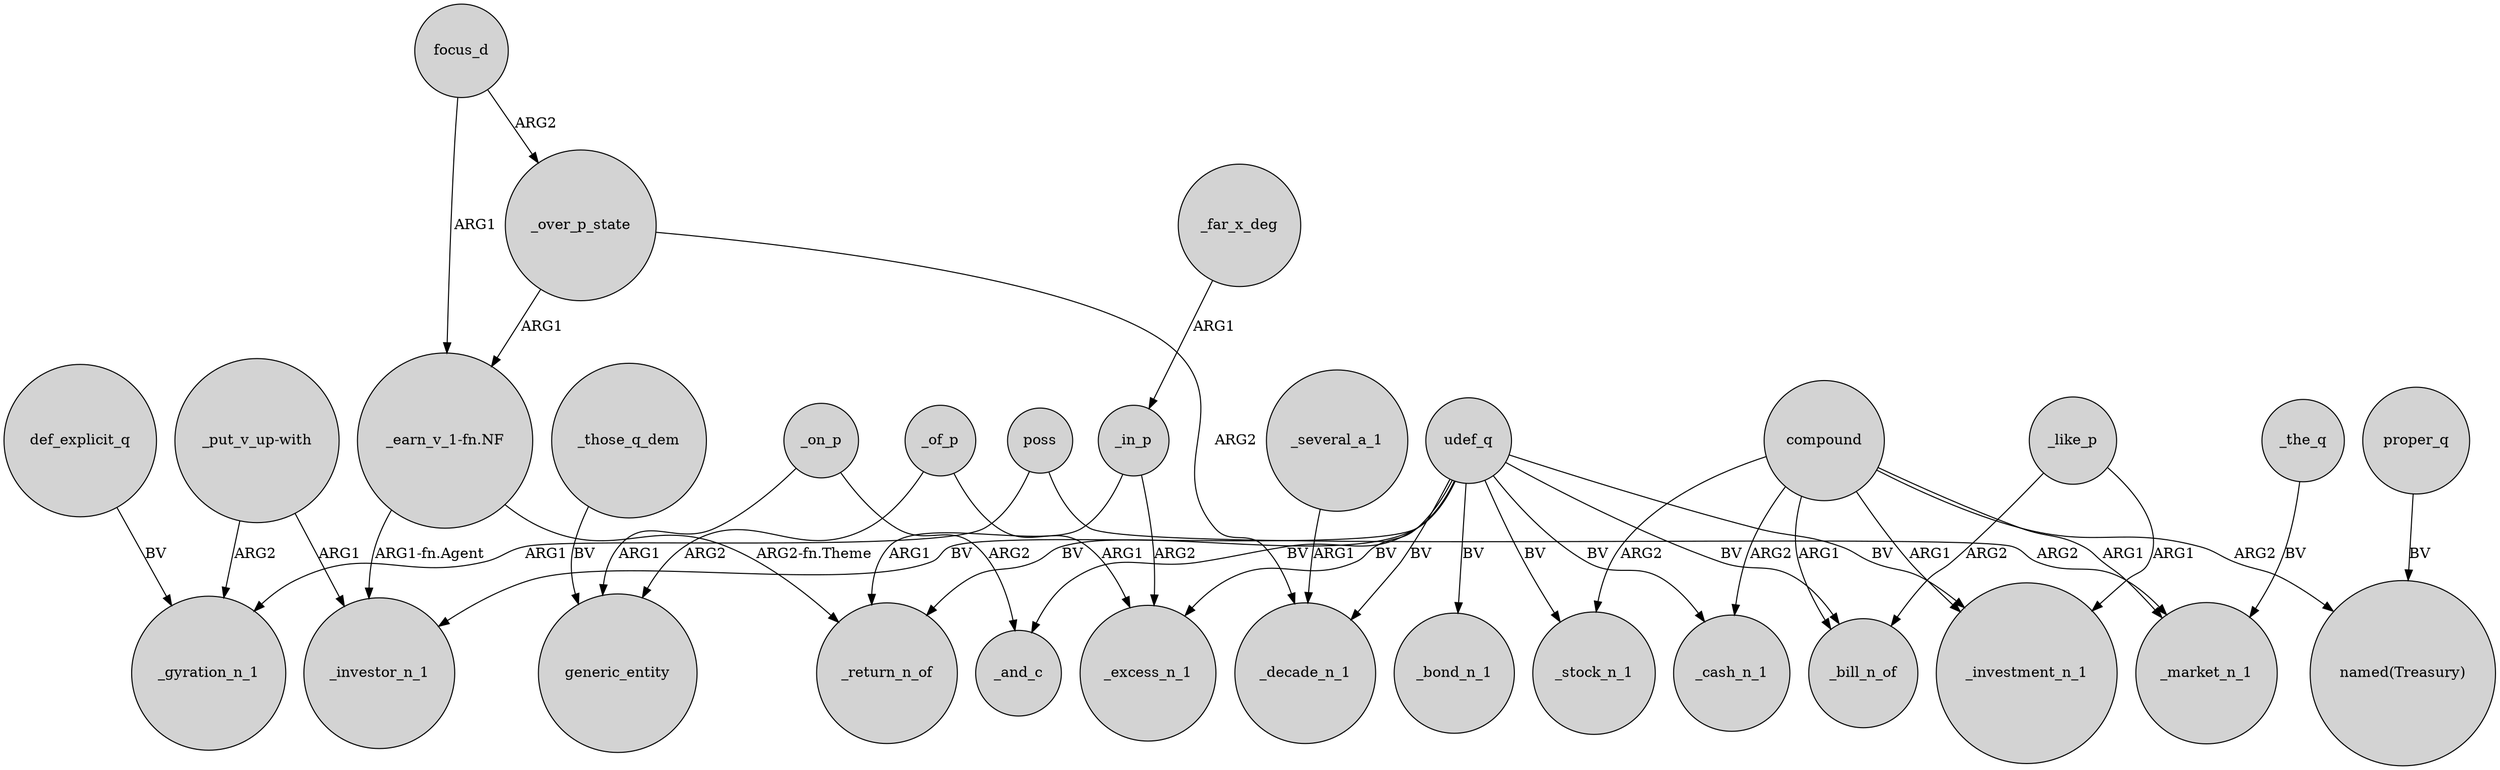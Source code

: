 digraph {
	node [shape=circle style=filled]
	poss -> _gyration_n_1 [label=ARG1]
	_of_p -> generic_entity [label=ARG2]
	udef_q -> _excess_n_1 [label=BV]
	compound -> "named(Treasury)" [label=ARG2]
	compound -> _bill_n_of [label=ARG1]
	focus_d -> "_earn_v_1-fn.NF" [label=ARG1]
	udef_q -> _investor_n_1 [label=BV]
	focus_d -> _over_p_state [label=ARG2]
	udef_q -> _cash_n_1 [label=BV]
	"_earn_v_1-fn.NF" -> _investor_n_1 [label="ARG1-fn.Agent"]
	udef_q -> _return_n_of [label=BV]
	_over_p_state -> "_earn_v_1-fn.NF" [label=ARG1]
	_in_p -> _return_n_of [label=ARG1]
	_in_p -> _excess_n_1 [label=ARG2]
	_those_q_dem -> generic_entity [label=BV]
	udef_q -> _bill_n_of [label=BV]
	"_earn_v_1-fn.NF" -> _return_n_of [label="ARG2-fn.Theme"]
	udef_q -> _decade_n_1 [label=BV]
	compound -> _investment_n_1 [label=ARG1]
	_like_p -> _bill_n_of [label=ARG2]
	compound -> _stock_n_1 [label=ARG2]
	_of_p -> _excess_n_1 [label=ARG1]
	_like_p -> _investment_n_1 [label=ARG1]
	udef_q -> _bond_n_1 [label=BV]
	udef_q -> _stock_n_1 [label=BV]
	poss -> _market_n_1 [label=ARG2]
	def_explicit_q -> _gyration_n_1 [label=BV]
	_far_x_deg -> _in_p [label=ARG1]
	_over_p_state -> _decade_n_1 [label=ARG2]
	proper_q -> "named(Treasury)" [label=BV]
	_on_p -> generic_entity [label=ARG1]
	_on_p -> _and_c [label=ARG2]
	udef_q -> _investment_n_1 [label=BV]
	compound -> _cash_n_1 [label=ARG2]
	compound -> _market_n_1 [label=ARG1]
	"_put_v_up-with" -> _investor_n_1 [label=ARG1]
	_the_q -> _market_n_1 [label=BV]
	udef_q -> _and_c [label=BV]
	"_put_v_up-with" -> _gyration_n_1 [label=ARG2]
	_several_a_1 -> _decade_n_1 [label=ARG1]
}
